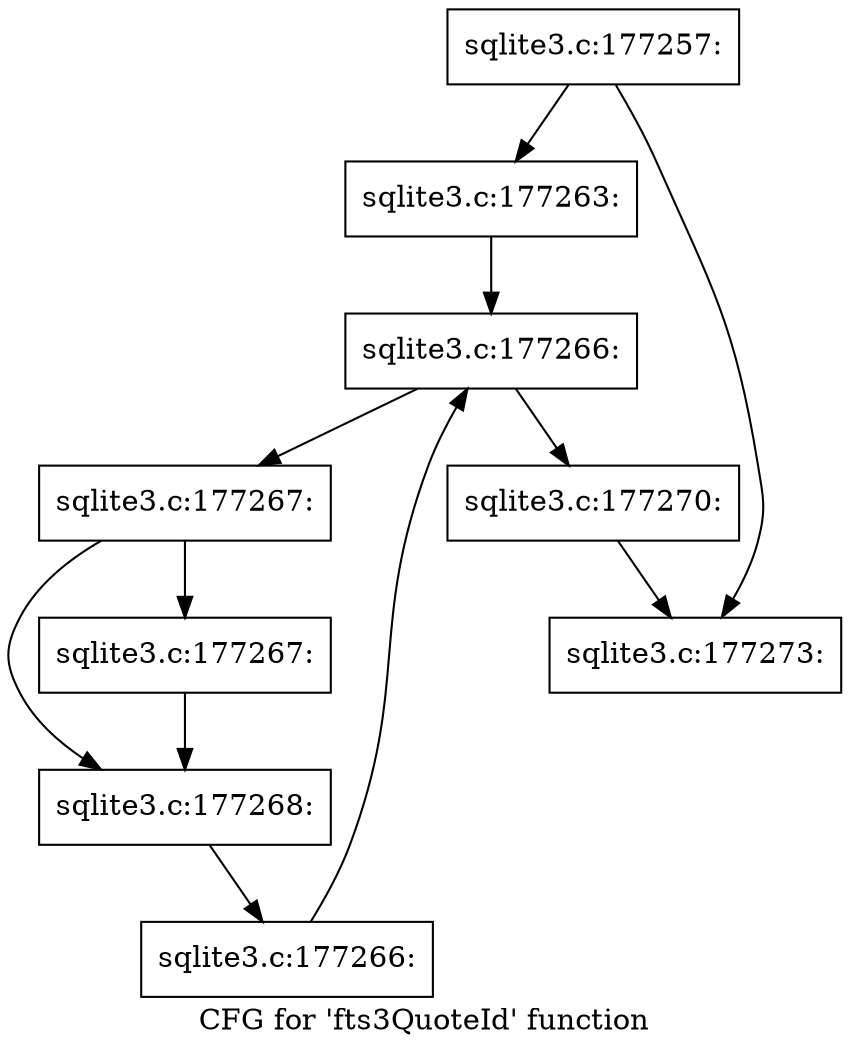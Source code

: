 digraph "CFG for 'fts3QuoteId' function" {
	label="CFG for 'fts3QuoteId' function";

	Node0x55c0fad5e310 [shape=record,label="{sqlite3.c:177257:}"];
	Node0x55c0fad5e310 -> Node0x55c0fad6eb50;
	Node0x55c0fad5e310 -> Node0x55c0fad6eba0;
	Node0x55c0fad6eb50 [shape=record,label="{sqlite3.c:177263:}"];
	Node0x55c0fad6eb50 -> Node0x55c0fad6fa50;
	Node0x55c0fad6fa50 [shape=record,label="{sqlite3.c:177266:}"];
	Node0x55c0fad6fa50 -> Node0x55c0fad6fc70;
	Node0x55c0fad6fa50 -> Node0x55c0fad6f8a0;
	Node0x55c0fad6fc70 [shape=record,label="{sqlite3.c:177267:}"];
	Node0x55c0fad6fc70 -> Node0x55c0fad701d0;
	Node0x55c0fad6fc70 -> Node0x55c0fad70220;
	Node0x55c0fad701d0 [shape=record,label="{sqlite3.c:177267:}"];
	Node0x55c0fad701d0 -> Node0x55c0fad70220;
	Node0x55c0fad70220 [shape=record,label="{sqlite3.c:177268:}"];
	Node0x55c0fad70220 -> Node0x55c0fad6fbe0;
	Node0x55c0fad6fbe0 [shape=record,label="{sqlite3.c:177266:}"];
	Node0x55c0fad6fbe0 -> Node0x55c0fad6fa50;
	Node0x55c0fad6f8a0 [shape=record,label="{sqlite3.c:177270:}"];
	Node0x55c0fad6f8a0 -> Node0x55c0fad6eba0;
	Node0x55c0fad6eba0 [shape=record,label="{sqlite3.c:177273:}"];
}
